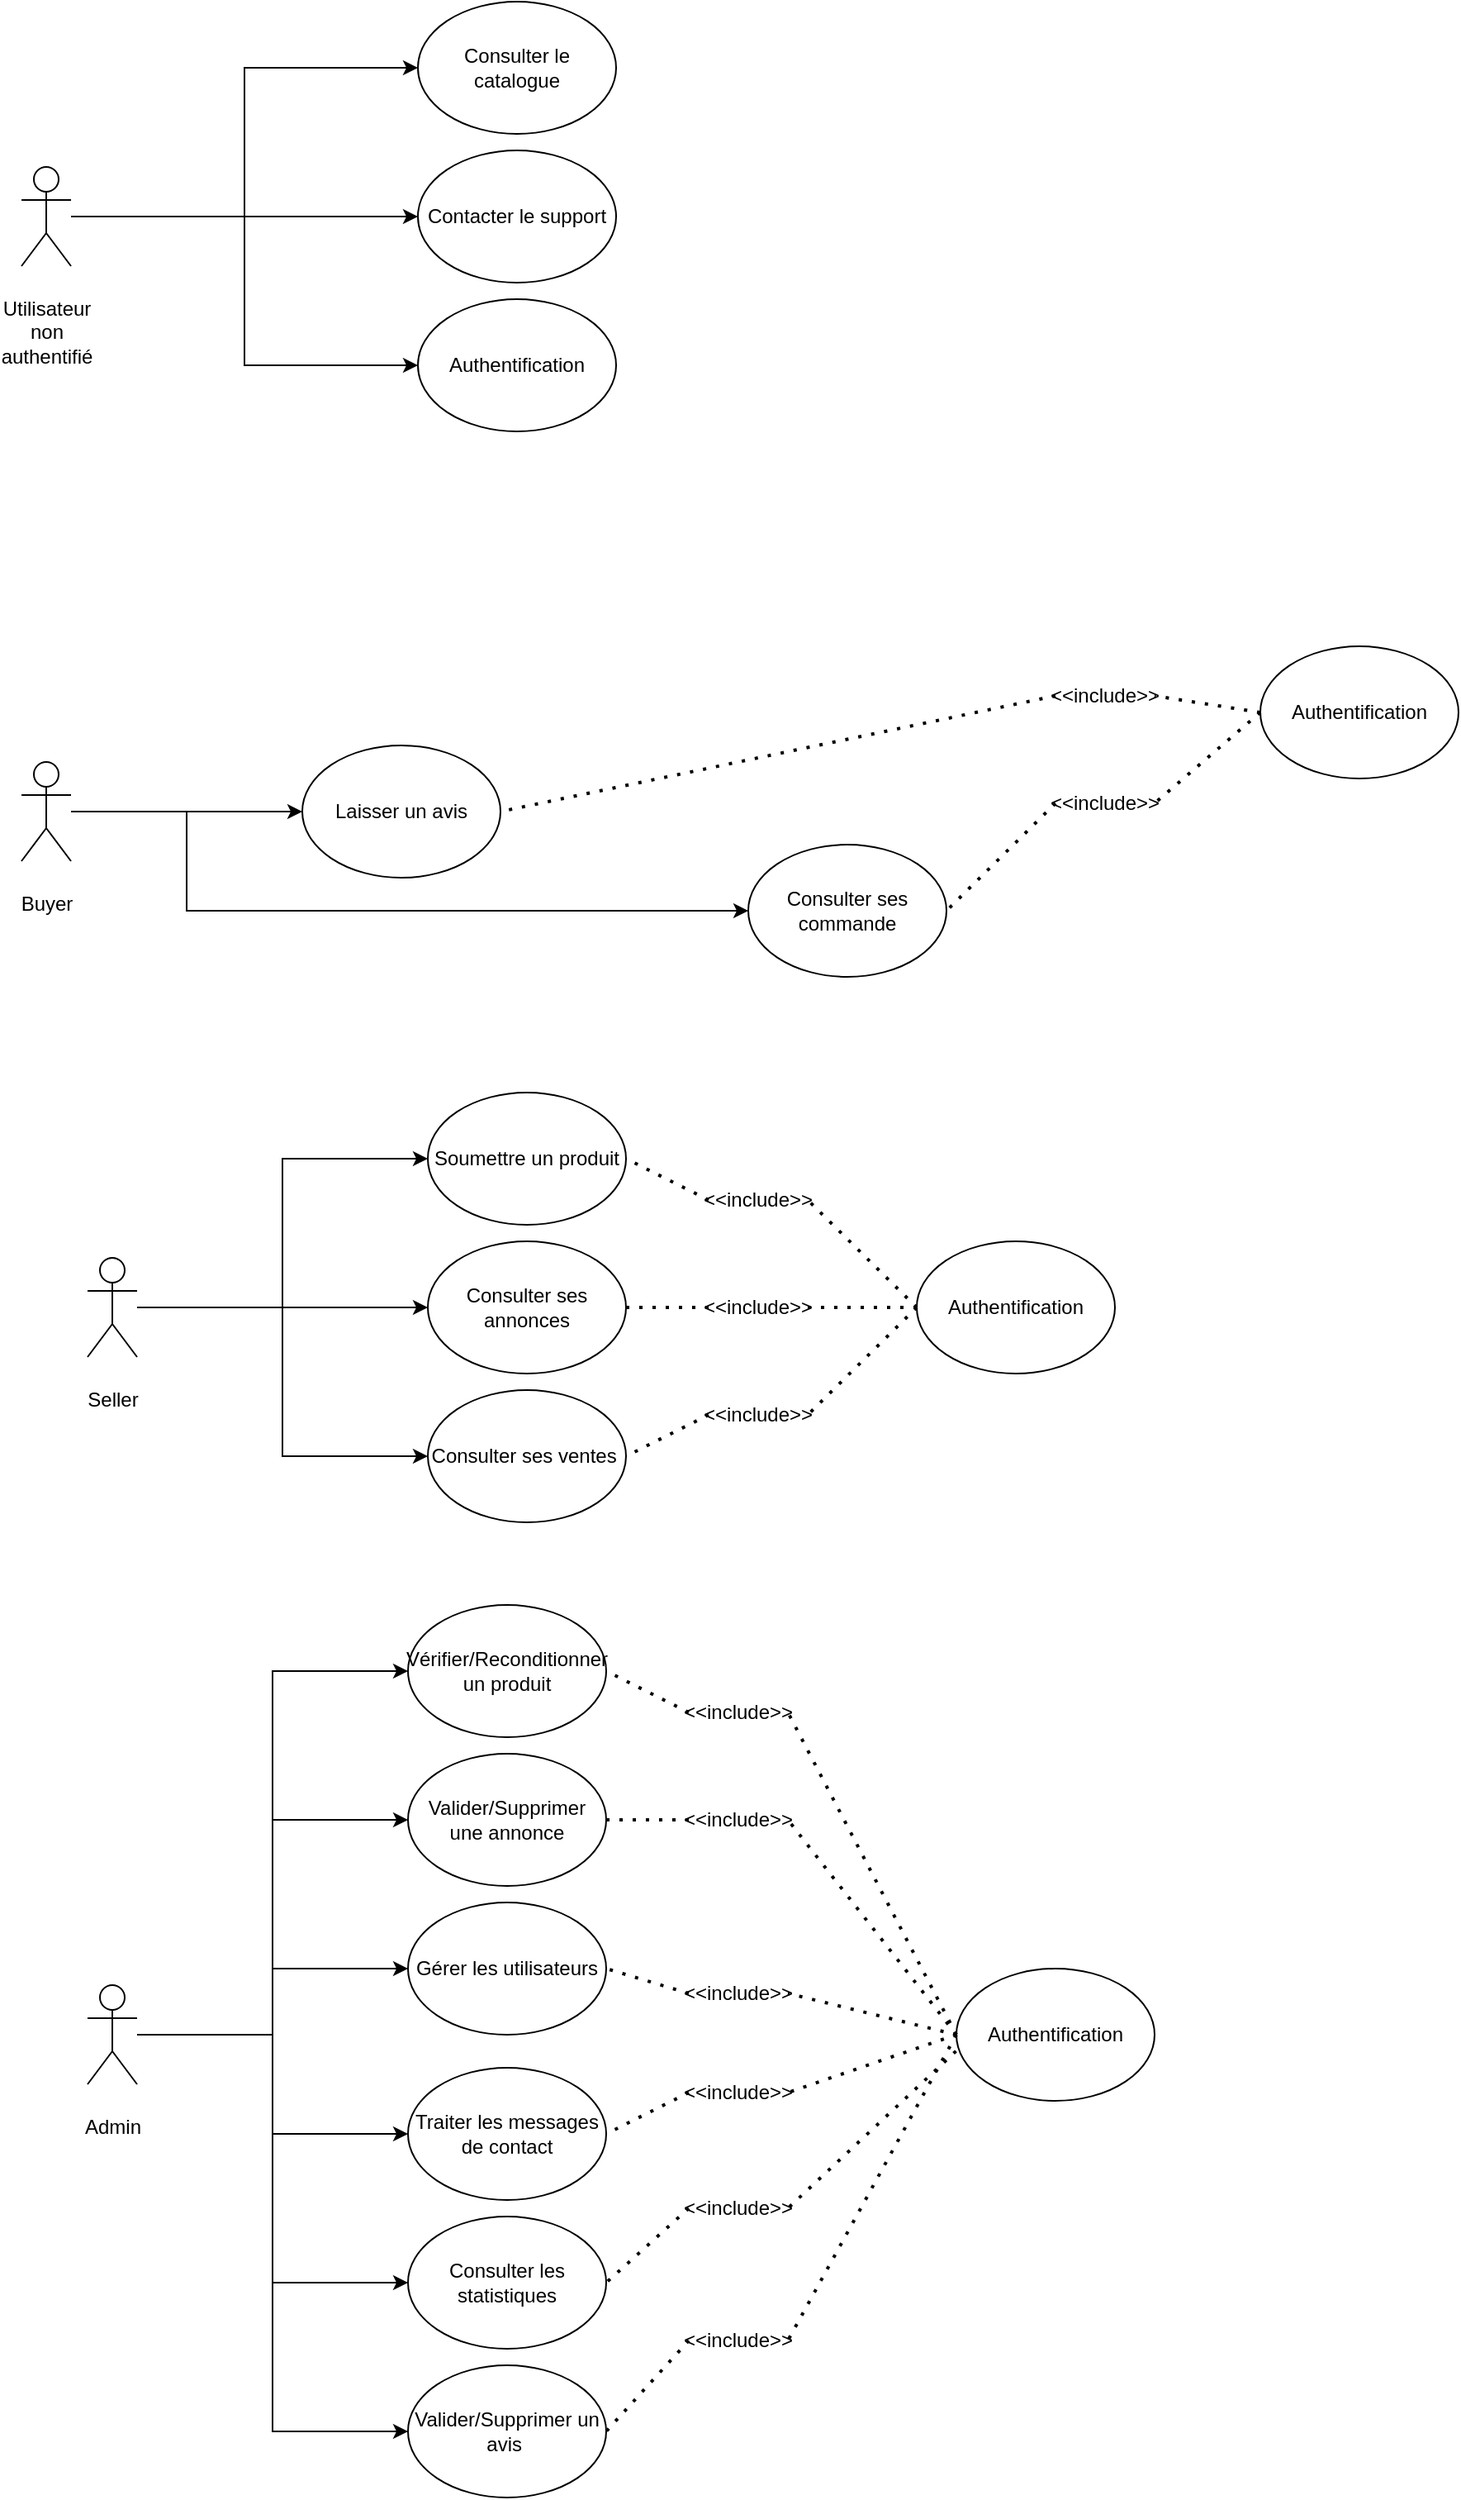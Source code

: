 <mxfile version="27.1.6">
  <diagram name="Page-1" id="Surk3YaRRJZT3iQjUFDy">
    <mxGraphModel dx="1273" dy="621" grid="1" gridSize="10" guides="1" tooltips="1" connect="1" arrows="1" fold="1" page="1" pageScale="1" pageWidth="827" pageHeight="1169" math="0" shadow="0">
      <root>
        <mxCell id="0" />
        <mxCell id="1" parent="0" />
        <mxCell id="vRxjQ6axPSokYcA6QImS-10" style="edgeStyle=orthogonalEdgeStyle;rounded=0;orthogonalLoop=1;jettySize=auto;html=1;" parent="1" source="vRxjQ6axPSokYcA6QImS-3" target="vRxjQ6axPSokYcA6QImS-8" edge="1">
          <mxGeometry relative="1" as="geometry" />
        </mxCell>
        <mxCell id="vRxjQ6axPSokYcA6QImS-13" style="edgeStyle=orthogonalEdgeStyle;rounded=0;orthogonalLoop=1;jettySize=auto;html=1;entryX=0;entryY=0.5;entryDx=0;entryDy=0;" parent="1" source="vRxjQ6axPSokYcA6QImS-3" target="vRxjQ6axPSokYcA6QImS-11" edge="1">
          <mxGeometry relative="1" as="geometry" />
        </mxCell>
        <mxCell id="vRxjQ6axPSokYcA6QImS-14" style="edgeStyle=orthogonalEdgeStyle;rounded=0;orthogonalLoop=1;jettySize=auto;html=1;entryX=0;entryY=0.5;entryDx=0;entryDy=0;" parent="1" source="vRxjQ6axPSokYcA6QImS-3" target="vRxjQ6axPSokYcA6QImS-7" edge="1">
          <mxGeometry relative="1" as="geometry" />
        </mxCell>
        <mxCell id="vRxjQ6axPSokYcA6QImS-3" value="&lt;p style=&quot;white-space: pre-wrap;&quot; dir=&quot;auto&quot;&gt;Utilisateur non authentifié&lt;/p&gt;" style="shape=umlActor;verticalLabelPosition=bottom;verticalAlign=top;html=1;outlineConnect=0;" parent="1" vertex="1">
          <mxGeometry x="120" y="260" width="30" height="60" as="geometry" />
        </mxCell>
        <mxCell id="vRxjQ6axPSokYcA6QImS-86" style="edgeStyle=orthogonalEdgeStyle;rounded=0;orthogonalLoop=1;jettySize=auto;html=1;entryX=0;entryY=0.5;entryDx=0;entryDy=0;" parent="1" source="vRxjQ6axPSokYcA6QImS-4" target="vRxjQ6axPSokYcA6QImS-24" edge="1">
          <mxGeometry relative="1" as="geometry" />
        </mxCell>
        <mxCell id="vRxjQ6axPSokYcA6QImS-89" style="edgeStyle=orthogonalEdgeStyle;rounded=0;orthogonalLoop=1;jettySize=auto;html=1;" parent="1" source="vRxjQ6axPSokYcA6QImS-4" target="vRxjQ6axPSokYcA6QImS-31" edge="1">
          <mxGeometry relative="1" as="geometry">
            <Array as="points">
              <mxPoint x="220" y="650" />
              <mxPoint x="220" y="710" />
            </Array>
          </mxGeometry>
        </mxCell>
        <mxCell id="vRxjQ6axPSokYcA6QImS-4" value="&lt;p style=&quot;white-space: pre-wrap;&quot; dir=&quot;auto&quot;&gt;Buyer&lt;/p&gt;" style="shape=umlActor;verticalLabelPosition=bottom;verticalAlign=top;html=1;outlineConnect=0;" parent="1" vertex="1">
          <mxGeometry x="120" y="620" width="30" height="60" as="geometry" />
        </mxCell>
        <mxCell id="vRxjQ6axPSokYcA6QImS-35" style="edgeStyle=orthogonalEdgeStyle;rounded=0;orthogonalLoop=1;jettySize=auto;html=1;entryX=0;entryY=0.5;entryDx=0;entryDy=0;" parent="1" source="vRxjQ6axPSokYcA6QImS-5" target="vRxjQ6axPSokYcA6QImS-32" edge="1">
          <mxGeometry relative="1" as="geometry" />
        </mxCell>
        <mxCell id="vRxjQ6axPSokYcA6QImS-37" style="edgeStyle=orthogonalEdgeStyle;rounded=0;orthogonalLoop=1;jettySize=auto;html=1;" parent="1" source="vRxjQ6axPSokYcA6QImS-5" target="vRxjQ6axPSokYcA6QImS-33" edge="1">
          <mxGeometry relative="1" as="geometry" />
        </mxCell>
        <mxCell id="vRxjQ6axPSokYcA6QImS-38" style="edgeStyle=orthogonalEdgeStyle;rounded=0;orthogonalLoop=1;jettySize=auto;html=1;entryX=0;entryY=0.5;entryDx=0;entryDy=0;" parent="1" source="vRxjQ6axPSokYcA6QImS-5" target="vRxjQ6axPSokYcA6QImS-34" edge="1">
          <mxGeometry relative="1" as="geometry" />
        </mxCell>
        <mxCell id="vRxjQ6axPSokYcA6QImS-5" value="&lt;p style=&quot;white-space: pre-wrap;&quot; dir=&quot;auto&quot;&gt;Seller&lt;/p&gt;" style="shape=umlActor;verticalLabelPosition=bottom;verticalAlign=top;html=1;outlineConnect=0;" parent="1" vertex="1">
          <mxGeometry x="160" y="920" width="30" height="60" as="geometry" />
        </mxCell>
        <mxCell id="vRxjQ6axPSokYcA6QImS-80" style="edgeStyle=orthogonalEdgeStyle;rounded=0;orthogonalLoop=1;jettySize=auto;html=1;entryX=0;entryY=0.5;entryDx=0;entryDy=0;" parent="1" source="vRxjQ6axPSokYcA6QImS-6" target="vRxjQ6axPSokYcA6QImS-52" edge="1">
          <mxGeometry relative="1" as="geometry" />
        </mxCell>
        <mxCell id="vRxjQ6axPSokYcA6QImS-81" style="edgeStyle=orthogonalEdgeStyle;rounded=0;orthogonalLoop=1;jettySize=auto;html=1;entryX=0;entryY=0.5;entryDx=0;entryDy=0;" parent="1" source="vRxjQ6axPSokYcA6QImS-6" target="vRxjQ6axPSokYcA6QImS-53" edge="1">
          <mxGeometry relative="1" as="geometry" />
        </mxCell>
        <mxCell id="vRxjQ6axPSokYcA6QImS-82" style="edgeStyle=orthogonalEdgeStyle;rounded=0;orthogonalLoop=1;jettySize=auto;html=1;" parent="1" source="vRxjQ6axPSokYcA6QImS-6" target="vRxjQ6axPSokYcA6QImS-54" edge="1">
          <mxGeometry relative="1" as="geometry" />
        </mxCell>
        <mxCell id="vRxjQ6axPSokYcA6QImS-83" style="edgeStyle=orthogonalEdgeStyle;rounded=0;orthogonalLoop=1;jettySize=auto;html=1;" parent="1" source="vRxjQ6axPSokYcA6QImS-6" target="vRxjQ6axPSokYcA6QImS-65" edge="1">
          <mxGeometry relative="1" as="geometry" />
        </mxCell>
        <mxCell id="vRxjQ6axPSokYcA6QImS-84" style="edgeStyle=orthogonalEdgeStyle;rounded=0;orthogonalLoop=1;jettySize=auto;html=1;entryX=0;entryY=0.5;entryDx=0;entryDy=0;" parent="1" source="vRxjQ6axPSokYcA6QImS-6" target="vRxjQ6axPSokYcA6QImS-66" edge="1">
          <mxGeometry relative="1" as="geometry" />
        </mxCell>
        <mxCell id="vRxjQ6axPSokYcA6QImS-85" style="edgeStyle=orthogonalEdgeStyle;rounded=0;orthogonalLoop=1;jettySize=auto;html=1;entryX=0;entryY=0.5;entryDx=0;entryDy=0;" parent="1" source="vRxjQ6axPSokYcA6QImS-6" target="vRxjQ6axPSokYcA6QImS-67" edge="1">
          <mxGeometry relative="1" as="geometry" />
        </mxCell>
        <mxCell id="vRxjQ6axPSokYcA6QImS-6" value="&lt;p style=&quot;white-space: pre-wrap;&quot; dir=&quot;auto&quot;&gt;Admin&lt;/p&gt;" style="shape=umlActor;verticalLabelPosition=bottom;verticalAlign=top;html=1;outlineConnect=0;" parent="1" vertex="1">
          <mxGeometry x="160" y="1360" width="30" height="60" as="geometry" />
        </mxCell>
        <mxCell id="vRxjQ6axPSokYcA6QImS-7" value="&lt;p style=&quot;white-space: pre-wrap;&quot; dir=&quot;auto&quot;&gt;Consulter le catalogue&lt;/p&gt;" style="ellipse;whiteSpace=wrap;html=1;" parent="1" vertex="1">
          <mxGeometry x="360" y="160" width="120" height="80" as="geometry" />
        </mxCell>
        <mxCell id="vRxjQ6axPSokYcA6QImS-8" value="&lt;p style=&quot;white-space-collapse: preserve;&quot; dir=&quot;auto&quot;&gt;Contacter le support&lt;/p&gt;" style="ellipse;whiteSpace=wrap;html=1;" parent="1" vertex="1">
          <mxGeometry x="360" y="250" width="120" height="80" as="geometry" />
        </mxCell>
        <mxCell id="vRxjQ6axPSokYcA6QImS-11" value="&lt;div&gt;Authentification&lt;/div&gt;" style="ellipse;whiteSpace=wrap;html=1;" parent="1" vertex="1">
          <mxGeometry x="360" y="340" width="120" height="80" as="geometry" />
        </mxCell>
        <mxCell id="vRxjQ6axPSokYcA6QImS-16" value="&lt;p style=&quot;white-space-collapse: preserve;&quot; dir=&quot;auto&quot;&gt;Authentification&lt;/p&gt;" style="ellipse;whiteSpace=wrap;html=1;" parent="1" vertex="1">
          <mxGeometry x="870" y="550" width="120" height="80" as="geometry" />
        </mxCell>
        <mxCell id="vRxjQ6axPSokYcA6QImS-20" value="" style="endArrow=none;dashed=1;html=1;dashPattern=1 3;strokeWidth=2;rounded=0;exitX=0;exitY=0.5;exitDx=0;exitDy=0;entryX=1;entryY=0.5;entryDx=0;entryDy=0;" parent="1" source="vRxjQ6axPSokYcA6QImS-22" target="vRxjQ6axPSokYcA6QImS-24" edge="1">
          <mxGeometry width="50" height="50" relative="1" as="geometry">
            <mxPoint x="478" y="680" as="sourcePoint" />
            <mxPoint x="690" y="590" as="targetPoint" />
          </mxGeometry>
        </mxCell>
        <mxCell id="vRxjQ6axPSokYcA6QImS-21" value="" style="endArrow=none;dashed=1;html=1;dashPattern=1 3;strokeWidth=2;rounded=0;entryX=1;entryY=0.5;entryDx=0;entryDy=0;exitX=0;exitY=0.5;exitDx=0;exitDy=0;" parent="1" source="vRxjQ6axPSokYcA6QImS-16" target="vRxjQ6axPSokYcA6QImS-22" edge="1">
          <mxGeometry width="50" height="50" relative="1" as="geometry">
            <mxPoint x="692" y="540" as="sourcePoint" />
            <mxPoint x="652" y="570" as="targetPoint" />
          </mxGeometry>
        </mxCell>
        <mxCell id="vRxjQ6axPSokYcA6QImS-22" value="&amp;lt;&amp;lt;&lt;span style=&quot;white-space-collapse: preserve; background-color: transparent; color: light-dark(rgb(0, 0, 0), rgb(255, 255, 255));&quot;&gt;include&amp;gt;&amp;gt;&lt;/span&gt;" style="text;html=1;align=center;verticalAlign=middle;whiteSpace=wrap;rounded=0;" parent="1" vertex="1">
          <mxGeometry x="746" y="565" width="60" height="30" as="geometry" />
        </mxCell>
        <mxCell id="vRxjQ6axPSokYcA6QImS-24" value="&lt;p style=&quot;white-space-collapse: preserve;&quot; dir=&quot;auto&quot;&gt;Laisser un avis&lt;/p&gt;" style="ellipse;whiteSpace=wrap;html=1;" parent="1" vertex="1">
          <mxGeometry x="290" y="610" width="120" height="80" as="geometry" />
        </mxCell>
        <mxCell id="vRxjQ6axPSokYcA6QImS-31" value="&lt;p style=&quot;white-space-collapse: preserve;&quot; dir=&quot;auto&quot;&gt;Consulter ses commande&lt;/p&gt;" style="ellipse;whiteSpace=wrap;html=1;" parent="1" vertex="1">
          <mxGeometry x="560" y="670" width="120" height="80" as="geometry" />
        </mxCell>
        <mxCell id="vRxjQ6axPSokYcA6QImS-32" value="&lt;p style=&quot;white-space-collapse: preserve;&quot; dir=&quot;auto&quot;&gt;Soumettre un produit&lt;/p&gt;" style="ellipse;whiteSpace=wrap;html=1;" parent="1" vertex="1">
          <mxGeometry x="366" y="820" width="120" height="80" as="geometry" />
        </mxCell>
        <mxCell id="vRxjQ6axPSokYcA6QImS-33" value="&lt;p data-pm-slice=&quot;1 1 [&amp;quot;bulletList&amp;quot;,{&amp;quot;tight&amp;quot;:true,&amp;quot;dir&amp;quot;:&amp;quot;ltr&amp;quot;},&amp;quot;listItem&amp;quot;,{},&amp;quot;bulletList&amp;quot;,{&amp;quot;tight&amp;quot;:true,&amp;quot;dir&amp;quot;:&amp;quot;ltr&amp;quot;},&amp;quot;listItem&amp;quot;,{}]&quot; dir=&quot;ltr&quot;&gt;Consulter ses annonces&lt;/p&gt;" style="ellipse;whiteSpace=wrap;html=1;" parent="1" vertex="1">
          <mxGeometry x="366" y="910" width="120" height="80" as="geometry" />
        </mxCell>
        <mxCell id="vRxjQ6axPSokYcA6QImS-34" value="&lt;p data-pm-slice=&quot;1 1 [&amp;quot;bulletList&amp;quot;,{&amp;quot;tight&amp;quot;:true,&amp;quot;dir&amp;quot;:&amp;quot;ltr&amp;quot;},&amp;quot;listItem&amp;quot;,{},&amp;quot;bulletList&amp;quot;,{&amp;quot;tight&amp;quot;:true,&amp;quot;dir&amp;quot;:&amp;quot;ltr&amp;quot;},&amp;quot;listItem&amp;quot;,{}]&quot; dir=&quot;ltr&quot;&gt;Consulter ses ventes&amp;nbsp;&lt;/p&gt;" style="ellipse;whiteSpace=wrap;html=1;" parent="1" vertex="1">
          <mxGeometry x="366" y="1000" width="120" height="80" as="geometry" />
        </mxCell>
        <mxCell id="vRxjQ6axPSokYcA6QImS-39" value="&lt;p style=&quot;white-space-collapse: preserve;&quot; dir=&quot;auto&quot;&gt;Authentification&lt;/p&gt;" style="ellipse;whiteSpace=wrap;html=1;" parent="1" vertex="1">
          <mxGeometry x="662" y="910" width="120" height="80" as="geometry" />
        </mxCell>
        <mxCell id="vRxjQ6axPSokYcA6QImS-40" value="" style="endArrow=none;dashed=1;html=1;dashPattern=1 3;strokeWidth=2;rounded=0;entryX=1;entryY=0.5;entryDx=0;entryDy=0;exitX=0;exitY=0.5;exitDx=0;exitDy=0;" parent="1" source="vRxjQ6axPSokYcA6QImS-39" target="vRxjQ6axPSokYcA6QImS-41" edge="1">
          <mxGeometry width="50" height="50" relative="1" as="geometry">
            <mxPoint x="586" y="957.5" as="sourcePoint" />
            <mxPoint x="430" y="902.5" as="targetPoint" />
          </mxGeometry>
        </mxCell>
        <mxCell id="vRxjQ6axPSokYcA6QImS-41" value="&amp;lt;&amp;lt;&lt;span style=&quot;white-space-collapse: preserve; background-color: transparent; color: light-dark(rgb(0, 0, 0), rgb(255, 255, 255));&quot;&gt;include&amp;gt;&amp;gt;&lt;/span&gt;" style="text;html=1;align=center;verticalAlign=middle;whiteSpace=wrap;rounded=0;" parent="1" vertex="1">
          <mxGeometry x="536" y="935" width="60" height="30" as="geometry" />
        </mxCell>
        <mxCell id="vRxjQ6axPSokYcA6QImS-42" value="" style="endArrow=none;dashed=1;html=1;dashPattern=1 3;strokeWidth=2;rounded=0;entryX=1;entryY=0.5;entryDx=0;entryDy=0;exitX=0;exitY=0.5;exitDx=0;exitDy=0;" parent="1" source="vRxjQ6axPSokYcA6QImS-39" target="vRxjQ6axPSokYcA6QImS-43" edge="1">
          <mxGeometry width="50" height="50" relative="1" as="geometry">
            <mxPoint x="492" y="942.5" as="sourcePoint" />
            <mxPoint x="452" y="972.5" as="targetPoint" />
          </mxGeometry>
        </mxCell>
        <mxCell id="vRxjQ6axPSokYcA6QImS-43" value="&amp;lt;&amp;lt;&lt;span style=&quot;white-space-collapse: preserve; background-color: transparent; color: light-dark(rgb(0, 0, 0), rgb(255, 255, 255));&quot;&gt;include&amp;gt;&amp;gt;&lt;/span&gt;" style="text;html=1;align=center;verticalAlign=middle;whiteSpace=wrap;rounded=0;" parent="1" vertex="1">
          <mxGeometry x="536" y="1000" width="60" height="30" as="geometry" />
        </mxCell>
        <mxCell id="vRxjQ6axPSokYcA6QImS-44" value="&amp;lt;&amp;lt;&lt;span style=&quot;white-space-collapse: preserve; background-color: transparent; color: light-dark(rgb(0, 0, 0), rgb(255, 255, 255));&quot;&gt;include&amp;gt;&amp;gt;&lt;/span&gt;" style="text;html=1;align=center;verticalAlign=middle;whiteSpace=wrap;rounded=0;" parent="1" vertex="1">
          <mxGeometry x="536" y="870" width="60" height="30" as="geometry" />
        </mxCell>
        <mxCell id="vRxjQ6axPSokYcA6QImS-45" value="" style="endArrow=none;dashed=1;html=1;dashPattern=1 3;strokeWidth=2;rounded=0;entryX=1;entryY=0.5;entryDx=0;entryDy=0;exitX=0;exitY=0.5;exitDx=0;exitDy=0;" parent="1" source="vRxjQ6axPSokYcA6QImS-41" target="vRxjQ6axPSokYcA6QImS-33" edge="1">
          <mxGeometry width="50" height="50" relative="1" as="geometry">
            <mxPoint x="562" y="920" as="sourcePoint" />
            <mxPoint x="496" y="920" as="targetPoint" />
          </mxGeometry>
        </mxCell>
        <mxCell id="vRxjQ6axPSokYcA6QImS-46" value="" style="endArrow=none;dashed=1;html=1;dashPattern=1 3;strokeWidth=2;rounded=0;entryX=1;entryY=0.5;entryDx=0;entryDy=0;exitX=0;exitY=0.5;exitDx=0;exitDy=0;" parent="1" source="vRxjQ6axPSokYcA6QImS-44" target="vRxjQ6axPSokYcA6QImS-32" edge="1">
          <mxGeometry width="50" height="50" relative="1" as="geometry">
            <mxPoint x="546" y="880" as="sourcePoint" />
            <mxPoint x="496" y="880" as="targetPoint" />
          </mxGeometry>
        </mxCell>
        <mxCell id="vRxjQ6axPSokYcA6QImS-47" value="" style="endArrow=none;dashed=1;html=1;dashPattern=1 3;strokeWidth=2;rounded=0;entryX=1;entryY=0.5;entryDx=0;entryDy=0;exitX=0;exitY=0.5;exitDx=0;exitDy=0;" parent="1" source="vRxjQ6axPSokYcA6QImS-39" target="vRxjQ6axPSokYcA6QImS-44" edge="1">
          <mxGeometry width="50" height="50" relative="1" as="geometry">
            <mxPoint x="686" y="880" as="sourcePoint" />
            <mxPoint x="626" y="860" as="targetPoint" />
          </mxGeometry>
        </mxCell>
        <mxCell id="vRxjQ6axPSokYcA6QImS-48" value="" style="endArrow=none;dashed=1;html=1;dashPattern=1 3;strokeWidth=2;rounded=0;entryX=1;entryY=0.5;entryDx=0;entryDy=0;exitX=0;exitY=0.5;exitDx=0;exitDy=0;" parent="1" source="vRxjQ6axPSokYcA6QImS-43" target="vRxjQ6axPSokYcA6QImS-34" edge="1">
          <mxGeometry width="50" height="50" relative="1" as="geometry">
            <mxPoint x="696" y="900" as="sourcePoint" />
            <mxPoint x="636" y="880" as="targetPoint" />
          </mxGeometry>
        </mxCell>
        <mxCell id="vRxjQ6axPSokYcA6QImS-49" value="" style="endArrow=none;dashed=1;html=1;dashPattern=1 3;strokeWidth=2;rounded=0;exitX=0;exitY=0.5;exitDx=0;exitDy=0;entryX=1;entryY=0.5;entryDx=0;entryDy=0;" parent="1" source="vRxjQ6axPSokYcA6QImS-51" target="vRxjQ6axPSokYcA6QImS-31" edge="1">
          <mxGeometry width="50" height="50" relative="1" as="geometry">
            <mxPoint x="498" y="780" as="sourcePoint" />
            <mxPoint x="710" y="690" as="targetPoint" />
          </mxGeometry>
        </mxCell>
        <mxCell id="vRxjQ6axPSokYcA6QImS-50" value="" style="endArrow=none;dashed=1;html=1;dashPattern=1 3;strokeWidth=2;rounded=0;entryX=1;entryY=0.5;entryDx=0;entryDy=0;exitX=0;exitY=0.5;exitDx=0;exitDy=0;" parent="1" source="vRxjQ6axPSokYcA6QImS-16" target="vRxjQ6axPSokYcA6QImS-51" edge="1">
          <mxGeometry width="50" height="50" relative="1" as="geometry">
            <mxPoint x="876" y="640" as="sourcePoint" />
            <mxPoint x="672" y="670" as="targetPoint" />
          </mxGeometry>
        </mxCell>
        <mxCell id="vRxjQ6axPSokYcA6QImS-51" value="&amp;lt;&amp;lt;&lt;span style=&quot;white-space-collapse: preserve; background-color: transparent; color: light-dark(rgb(0, 0, 0), rgb(255, 255, 255));&quot;&gt;include&amp;gt;&amp;gt;&lt;/span&gt;" style="text;html=1;align=center;verticalAlign=middle;whiteSpace=wrap;rounded=0;" parent="1" vertex="1">
          <mxGeometry x="746" y="630" width="60" height="30" as="geometry" />
        </mxCell>
        <mxCell id="vRxjQ6axPSokYcA6QImS-52" value="&lt;p data-pm-slice=&quot;1 1 [&amp;quot;bulletList&amp;quot;,{&amp;quot;tight&amp;quot;:true,&amp;quot;dir&amp;quot;:&amp;quot;ltr&amp;quot;},&amp;quot;listItem&amp;quot;,{},&amp;quot;bulletList&amp;quot;,{&amp;quot;tight&amp;quot;:true,&amp;quot;dir&amp;quot;:&amp;quot;ltr&amp;quot;},&amp;quot;listItem&amp;quot;,{}]&quot; dir=&quot;ltr&quot;&gt;Vérifier/Reconditionner un produit&lt;/p&gt;" style="ellipse;whiteSpace=wrap;html=1;" parent="1" vertex="1">
          <mxGeometry x="354" y="1130" width="120" height="80" as="geometry" />
        </mxCell>
        <mxCell id="vRxjQ6axPSokYcA6QImS-53" value="&lt;p data-pm-slice=&quot;1 1 [&amp;quot;bulletList&amp;quot;,{&amp;quot;tight&amp;quot;:true,&amp;quot;dir&amp;quot;:&amp;quot;ltr&amp;quot;},&amp;quot;listItem&amp;quot;,{},&amp;quot;bulletList&amp;quot;,{&amp;quot;tight&amp;quot;:true,&amp;quot;dir&amp;quot;:&amp;quot;ltr&amp;quot;},&amp;quot;listItem&amp;quot;,{}]&quot; dir=&quot;ltr&quot;&gt;Valider/Supprimer une annonce&lt;/p&gt;" style="ellipse;whiteSpace=wrap;html=1;" parent="1" vertex="1">
          <mxGeometry x="354" y="1220" width="120" height="80" as="geometry" />
        </mxCell>
        <mxCell id="vRxjQ6axPSokYcA6QImS-54" value="&lt;p data-pm-slice=&quot;1 1 [&amp;quot;bulletList&amp;quot;,{&amp;quot;tight&amp;quot;:true,&amp;quot;dir&amp;quot;:&amp;quot;ltr&amp;quot;},&amp;quot;listItem&amp;quot;,{},&amp;quot;bulletList&amp;quot;,{&amp;quot;tight&amp;quot;:true,&amp;quot;dir&amp;quot;:&amp;quot;ltr&amp;quot;},&amp;quot;listItem&amp;quot;,{}]&quot; dir=&quot;ltr&quot;&gt;Gérer les utilisateurs&lt;/p&gt;" style="ellipse;whiteSpace=wrap;html=1;" parent="1" vertex="1">
          <mxGeometry x="354" y="1310" width="120" height="80" as="geometry" />
        </mxCell>
        <mxCell id="vRxjQ6axPSokYcA6QImS-55" value="&lt;p style=&quot;white-space-collapse: preserve;&quot; dir=&quot;auto&quot;&gt;Authentification&lt;/p&gt;" style="ellipse;whiteSpace=wrap;html=1;" parent="1" vertex="1">
          <mxGeometry x="686" y="1350" width="120" height="80" as="geometry" />
        </mxCell>
        <mxCell id="vRxjQ6axPSokYcA6QImS-56" value="" style="endArrow=none;dashed=1;html=1;dashPattern=1 3;strokeWidth=2;rounded=0;entryX=1;entryY=0.5;entryDx=0;entryDy=0;exitX=0;exitY=0.5;exitDx=0;exitDy=0;" parent="1" source="vRxjQ6axPSokYcA6QImS-55" target="vRxjQ6axPSokYcA6QImS-57" edge="1">
          <mxGeometry width="50" height="50" relative="1" as="geometry">
            <mxPoint x="574" y="1267.5" as="sourcePoint" />
            <mxPoint x="418" y="1212.5" as="targetPoint" />
          </mxGeometry>
        </mxCell>
        <mxCell id="vRxjQ6axPSokYcA6QImS-57" value="&amp;lt;&amp;lt;&lt;span style=&quot;white-space-collapse: preserve; background-color: transparent; color: light-dark(rgb(0, 0, 0), rgb(255, 255, 255));&quot;&gt;include&amp;gt;&amp;gt;&lt;/span&gt;" style="text;html=1;align=center;verticalAlign=middle;whiteSpace=wrap;rounded=0;" parent="1" vertex="1">
          <mxGeometry x="524" y="1245" width="60" height="30" as="geometry" />
        </mxCell>
        <mxCell id="vRxjQ6axPSokYcA6QImS-58" value="" style="endArrow=none;dashed=1;html=1;dashPattern=1 3;strokeWidth=2;rounded=0;entryX=1;entryY=0.5;entryDx=0;entryDy=0;exitX=0;exitY=0.5;exitDx=0;exitDy=0;" parent="1" source="vRxjQ6axPSokYcA6QImS-55" target="vRxjQ6axPSokYcA6QImS-59" edge="1">
          <mxGeometry width="50" height="50" relative="1" as="geometry">
            <mxPoint x="480" y="1252.5" as="sourcePoint" />
            <mxPoint x="440" y="1282.5" as="targetPoint" />
          </mxGeometry>
        </mxCell>
        <mxCell id="vRxjQ6axPSokYcA6QImS-59" value="&amp;lt;&amp;lt;&lt;span style=&quot;white-space-collapse: preserve; background-color: transparent; color: light-dark(rgb(0, 0, 0), rgb(255, 255, 255));&quot;&gt;include&amp;gt;&amp;gt;&lt;/span&gt;" style="text;html=1;align=center;verticalAlign=middle;whiteSpace=wrap;rounded=0;" parent="1" vertex="1">
          <mxGeometry x="524" y="1350" width="60" height="30" as="geometry" />
        </mxCell>
        <mxCell id="vRxjQ6axPSokYcA6QImS-60" value="&amp;lt;&amp;lt;&lt;span style=&quot;white-space-collapse: preserve; background-color: transparent; color: light-dark(rgb(0, 0, 0), rgb(255, 255, 255));&quot;&gt;include&amp;gt;&amp;gt;&lt;/span&gt;" style="text;html=1;align=center;verticalAlign=middle;whiteSpace=wrap;rounded=0;" parent="1" vertex="1">
          <mxGeometry x="524" y="1180" width="60" height="30" as="geometry" />
        </mxCell>
        <mxCell id="vRxjQ6axPSokYcA6QImS-61" value="" style="endArrow=none;dashed=1;html=1;dashPattern=1 3;strokeWidth=2;rounded=0;entryX=1;entryY=0.5;entryDx=0;entryDy=0;exitX=0;exitY=0.5;exitDx=0;exitDy=0;" parent="1" source="vRxjQ6axPSokYcA6QImS-57" target="vRxjQ6axPSokYcA6QImS-53" edge="1">
          <mxGeometry width="50" height="50" relative="1" as="geometry">
            <mxPoint x="550" y="1230" as="sourcePoint" />
            <mxPoint x="484" y="1230" as="targetPoint" />
          </mxGeometry>
        </mxCell>
        <mxCell id="vRxjQ6axPSokYcA6QImS-62" value="" style="endArrow=none;dashed=1;html=1;dashPattern=1 3;strokeWidth=2;rounded=0;entryX=1;entryY=0.5;entryDx=0;entryDy=0;exitX=0;exitY=0.5;exitDx=0;exitDy=0;" parent="1" source="vRxjQ6axPSokYcA6QImS-60" target="vRxjQ6axPSokYcA6QImS-52" edge="1">
          <mxGeometry width="50" height="50" relative="1" as="geometry">
            <mxPoint x="534" y="1190" as="sourcePoint" />
            <mxPoint x="484" y="1190" as="targetPoint" />
          </mxGeometry>
        </mxCell>
        <mxCell id="vRxjQ6axPSokYcA6QImS-63" value="" style="endArrow=none;dashed=1;html=1;dashPattern=1 3;strokeWidth=2;rounded=0;entryX=1;entryY=0.5;entryDx=0;entryDy=0;exitX=0;exitY=0.5;exitDx=0;exitDy=0;" parent="1" source="vRxjQ6axPSokYcA6QImS-55" target="vRxjQ6axPSokYcA6QImS-60" edge="1">
          <mxGeometry width="50" height="50" relative="1" as="geometry">
            <mxPoint x="674" y="1190" as="sourcePoint" />
            <mxPoint x="614" y="1170" as="targetPoint" />
          </mxGeometry>
        </mxCell>
        <mxCell id="vRxjQ6axPSokYcA6QImS-64" value="" style="endArrow=none;dashed=1;html=1;dashPattern=1 3;strokeWidth=2;rounded=0;entryX=1;entryY=0.5;entryDx=0;entryDy=0;exitX=0;exitY=0.5;exitDx=0;exitDy=0;" parent="1" source="vRxjQ6axPSokYcA6QImS-59" target="vRxjQ6axPSokYcA6QImS-54" edge="1">
          <mxGeometry width="50" height="50" relative="1" as="geometry">
            <mxPoint x="684" y="1210" as="sourcePoint" />
            <mxPoint x="624" y="1190" as="targetPoint" />
          </mxGeometry>
        </mxCell>
        <mxCell id="vRxjQ6axPSokYcA6QImS-65" value="&lt;p data-pm-slice=&quot;1 1 [&amp;quot;bulletList&amp;quot;,{&amp;quot;tight&amp;quot;:true,&amp;quot;dir&amp;quot;:&amp;quot;ltr&amp;quot;},&amp;quot;listItem&amp;quot;,{},&amp;quot;bulletList&amp;quot;,{&amp;quot;tight&amp;quot;:true,&amp;quot;dir&amp;quot;:&amp;quot;ltr&amp;quot;},&amp;quot;listItem&amp;quot;,{}]&quot; dir=&quot;ltr&quot;&gt;Traiter les messages de contact&lt;/p&gt;" style="ellipse;whiteSpace=wrap;html=1;" parent="1" vertex="1">
          <mxGeometry x="354" y="1410" width="120" height="80" as="geometry" />
        </mxCell>
        <mxCell id="vRxjQ6axPSokYcA6QImS-66" value="&lt;p data-pm-slice=&quot;1 1 [&amp;quot;bulletList&amp;quot;,{&amp;quot;tight&amp;quot;:true,&amp;quot;dir&amp;quot;:&amp;quot;ltr&amp;quot;},&amp;quot;listItem&amp;quot;,{},&amp;quot;bulletList&amp;quot;,{&amp;quot;tight&amp;quot;:true,&amp;quot;dir&amp;quot;:&amp;quot;ltr&amp;quot;},&amp;quot;listItem&amp;quot;,{}]&quot; dir=&quot;ltr&quot;&gt;Consulter les statistiques&lt;/p&gt;" style="ellipse;whiteSpace=wrap;html=1;" parent="1" vertex="1">
          <mxGeometry x="354" y="1500" width="120" height="80" as="geometry" />
        </mxCell>
        <mxCell id="vRxjQ6axPSokYcA6QImS-67" value="&lt;p data-pm-slice=&quot;1 1 [&amp;quot;bulletList&amp;quot;,{&amp;quot;tight&amp;quot;:true,&amp;quot;dir&amp;quot;:&amp;quot;ltr&amp;quot;},&amp;quot;listItem&amp;quot;,{},&amp;quot;bulletList&amp;quot;,{&amp;quot;tight&amp;quot;:true,&amp;quot;dir&amp;quot;:&amp;quot;ltr&amp;quot;},&amp;quot;listItem&amp;quot;,{}]&quot; dir=&quot;ltr&quot;&gt;Valider/Supprimer un avis&amp;nbsp;&lt;/p&gt;" style="ellipse;whiteSpace=wrap;html=1;" parent="1" vertex="1">
          <mxGeometry x="354" y="1590" width="120" height="80" as="geometry" />
        </mxCell>
        <mxCell id="vRxjQ6axPSokYcA6QImS-69" value="" style="endArrow=none;dashed=1;html=1;dashPattern=1 3;strokeWidth=2;rounded=0;entryX=1;entryY=0.5;entryDx=0;entryDy=0;exitX=-0.002;exitY=0.624;exitDx=0;exitDy=0;exitPerimeter=0;" parent="1" source="vRxjQ6axPSokYcA6QImS-55" target="vRxjQ6axPSokYcA6QImS-70" edge="1">
          <mxGeometry width="50" height="50" relative="1" as="geometry">
            <mxPoint x="642" y="1540" as="sourcePoint" />
            <mxPoint x="410" y="1492.5" as="targetPoint" />
          </mxGeometry>
        </mxCell>
        <mxCell id="vRxjQ6axPSokYcA6QImS-70" value="&amp;lt;&amp;lt;&lt;span style=&quot;white-space-collapse: preserve; background-color: transparent; color: light-dark(rgb(0, 0, 0), rgb(255, 255, 255));&quot;&gt;include&amp;gt;&amp;gt;&lt;/span&gt;" style="text;html=1;align=center;verticalAlign=middle;whiteSpace=wrap;rounded=0;" parent="1" vertex="1">
          <mxGeometry x="524" y="1480" width="60" height="30" as="geometry" />
        </mxCell>
        <mxCell id="vRxjQ6axPSokYcA6QImS-71" value="" style="endArrow=none;dashed=1;html=1;dashPattern=1 3;strokeWidth=2;rounded=0;entryX=1;entryY=0.5;entryDx=0;entryDy=0;exitX=0;exitY=0.5;exitDx=0;exitDy=0;" parent="1" source="vRxjQ6axPSokYcA6QImS-55" target="vRxjQ6axPSokYcA6QImS-72" edge="1">
          <mxGeometry width="50" height="50" relative="1" as="geometry">
            <mxPoint x="642" y="1540" as="sourcePoint" />
            <mxPoint x="432" y="1562.5" as="targetPoint" />
          </mxGeometry>
        </mxCell>
        <mxCell id="vRxjQ6axPSokYcA6QImS-72" value="&amp;lt;&amp;lt;&lt;span style=&quot;white-space-collapse: preserve; background-color: transparent; color: light-dark(rgb(0, 0, 0), rgb(255, 255, 255));&quot;&gt;include&amp;gt;&amp;gt;&lt;/span&gt;" style="text;html=1;align=center;verticalAlign=middle;whiteSpace=wrap;rounded=0;" parent="1" vertex="1">
          <mxGeometry x="524" y="1560" width="60" height="30" as="geometry" />
        </mxCell>
        <mxCell id="vRxjQ6axPSokYcA6QImS-73" value="&amp;lt;&amp;lt;&lt;span style=&quot;white-space-collapse: preserve; background-color: transparent; color: light-dark(rgb(0, 0, 0), rgb(255, 255, 255));&quot;&gt;include&amp;gt;&amp;gt;&lt;/span&gt;" style="text;html=1;align=center;verticalAlign=middle;whiteSpace=wrap;rounded=0;" parent="1" vertex="1">
          <mxGeometry x="524" y="1410" width="60" height="30" as="geometry" />
        </mxCell>
        <mxCell id="vRxjQ6axPSokYcA6QImS-74" value="" style="endArrow=none;dashed=1;html=1;dashPattern=1 3;strokeWidth=2;rounded=0;entryX=1;entryY=0.5;entryDx=0;entryDy=0;exitX=0;exitY=0.5;exitDx=0;exitDy=0;" parent="1" source="vRxjQ6axPSokYcA6QImS-70" target="vRxjQ6axPSokYcA6QImS-66" edge="1">
          <mxGeometry width="50" height="50" relative="1" as="geometry">
            <mxPoint x="542" y="1510" as="sourcePoint" />
            <mxPoint x="476" y="1510" as="targetPoint" />
          </mxGeometry>
        </mxCell>
        <mxCell id="vRxjQ6axPSokYcA6QImS-75" value="" style="endArrow=none;dashed=1;html=1;dashPattern=1 3;strokeWidth=2;rounded=0;entryX=1;entryY=0.5;entryDx=0;entryDy=0;exitX=0;exitY=0.5;exitDx=0;exitDy=0;" parent="1" source="vRxjQ6axPSokYcA6QImS-73" target="vRxjQ6axPSokYcA6QImS-65" edge="1">
          <mxGeometry width="50" height="50" relative="1" as="geometry">
            <mxPoint x="526" y="1470" as="sourcePoint" />
            <mxPoint x="476" y="1470" as="targetPoint" />
          </mxGeometry>
        </mxCell>
        <mxCell id="vRxjQ6axPSokYcA6QImS-76" value="" style="endArrow=none;dashed=1;html=1;dashPattern=1 3;strokeWidth=2;rounded=0;entryX=1;entryY=0.5;entryDx=0;entryDy=0;exitX=0;exitY=0.5;exitDx=0;exitDy=0;" parent="1" source="vRxjQ6axPSokYcA6QImS-55" target="vRxjQ6axPSokYcA6QImS-73" edge="1">
          <mxGeometry width="50" height="50" relative="1" as="geometry">
            <mxPoint x="642" y="1540" as="sourcePoint" />
            <mxPoint x="606" y="1450" as="targetPoint" />
          </mxGeometry>
        </mxCell>
        <mxCell id="vRxjQ6axPSokYcA6QImS-77" value="" style="endArrow=none;dashed=1;html=1;dashPattern=1 3;strokeWidth=2;rounded=0;entryX=1;entryY=0.5;entryDx=0;entryDy=0;exitX=0;exitY=0.5;exitDx=0;exitDy=0;" parent="1" source="vRxjQ6axPSokYcA6QImS-72" target="vRxjQ6axPSokYcA6QImS-67" edge="1">
          <mxGeometry width="50" height="50" relative="1" as="geometry">
            <mxPoint x="676" y="1490" as="sourcePoint" />
            <mxPoint x="616" y="1470" as="targetPoint" />
          </mxGeometry>
        </mxCell>
      </root>
    </mxGraphModel>
  </diagram>
</mxfile>
